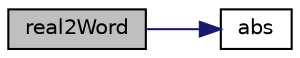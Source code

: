digraph "real2Word"
{
 // LATEX_PDF_SIZE
  edge [fontname="Helvetica",fontsize="10",labelfontname="Helvetica",labelfontsize="10"];
  node [fontname="Helvetica",fontsize="10",shape=record];
  rankdir="LR";
  Node1 [label="real2Word",height=0.2,width=0.4,color="black", fillcolor="grey75", style="filled", fontcolor="black",tooltip="Convert floating point variable to string with general format."];
  Node1 -> Node2 [color="midnightblue",fontsize="10",style="solid",fontname="Helvetica"];
  Node2 [label="abs",height=0.2,width=0.4,color="black", fillcolor="white", style="filled",URL="$namespacepFlow.html#a11091cf542ebb711e64d680ee05b311c",tooltip=" "];
}

